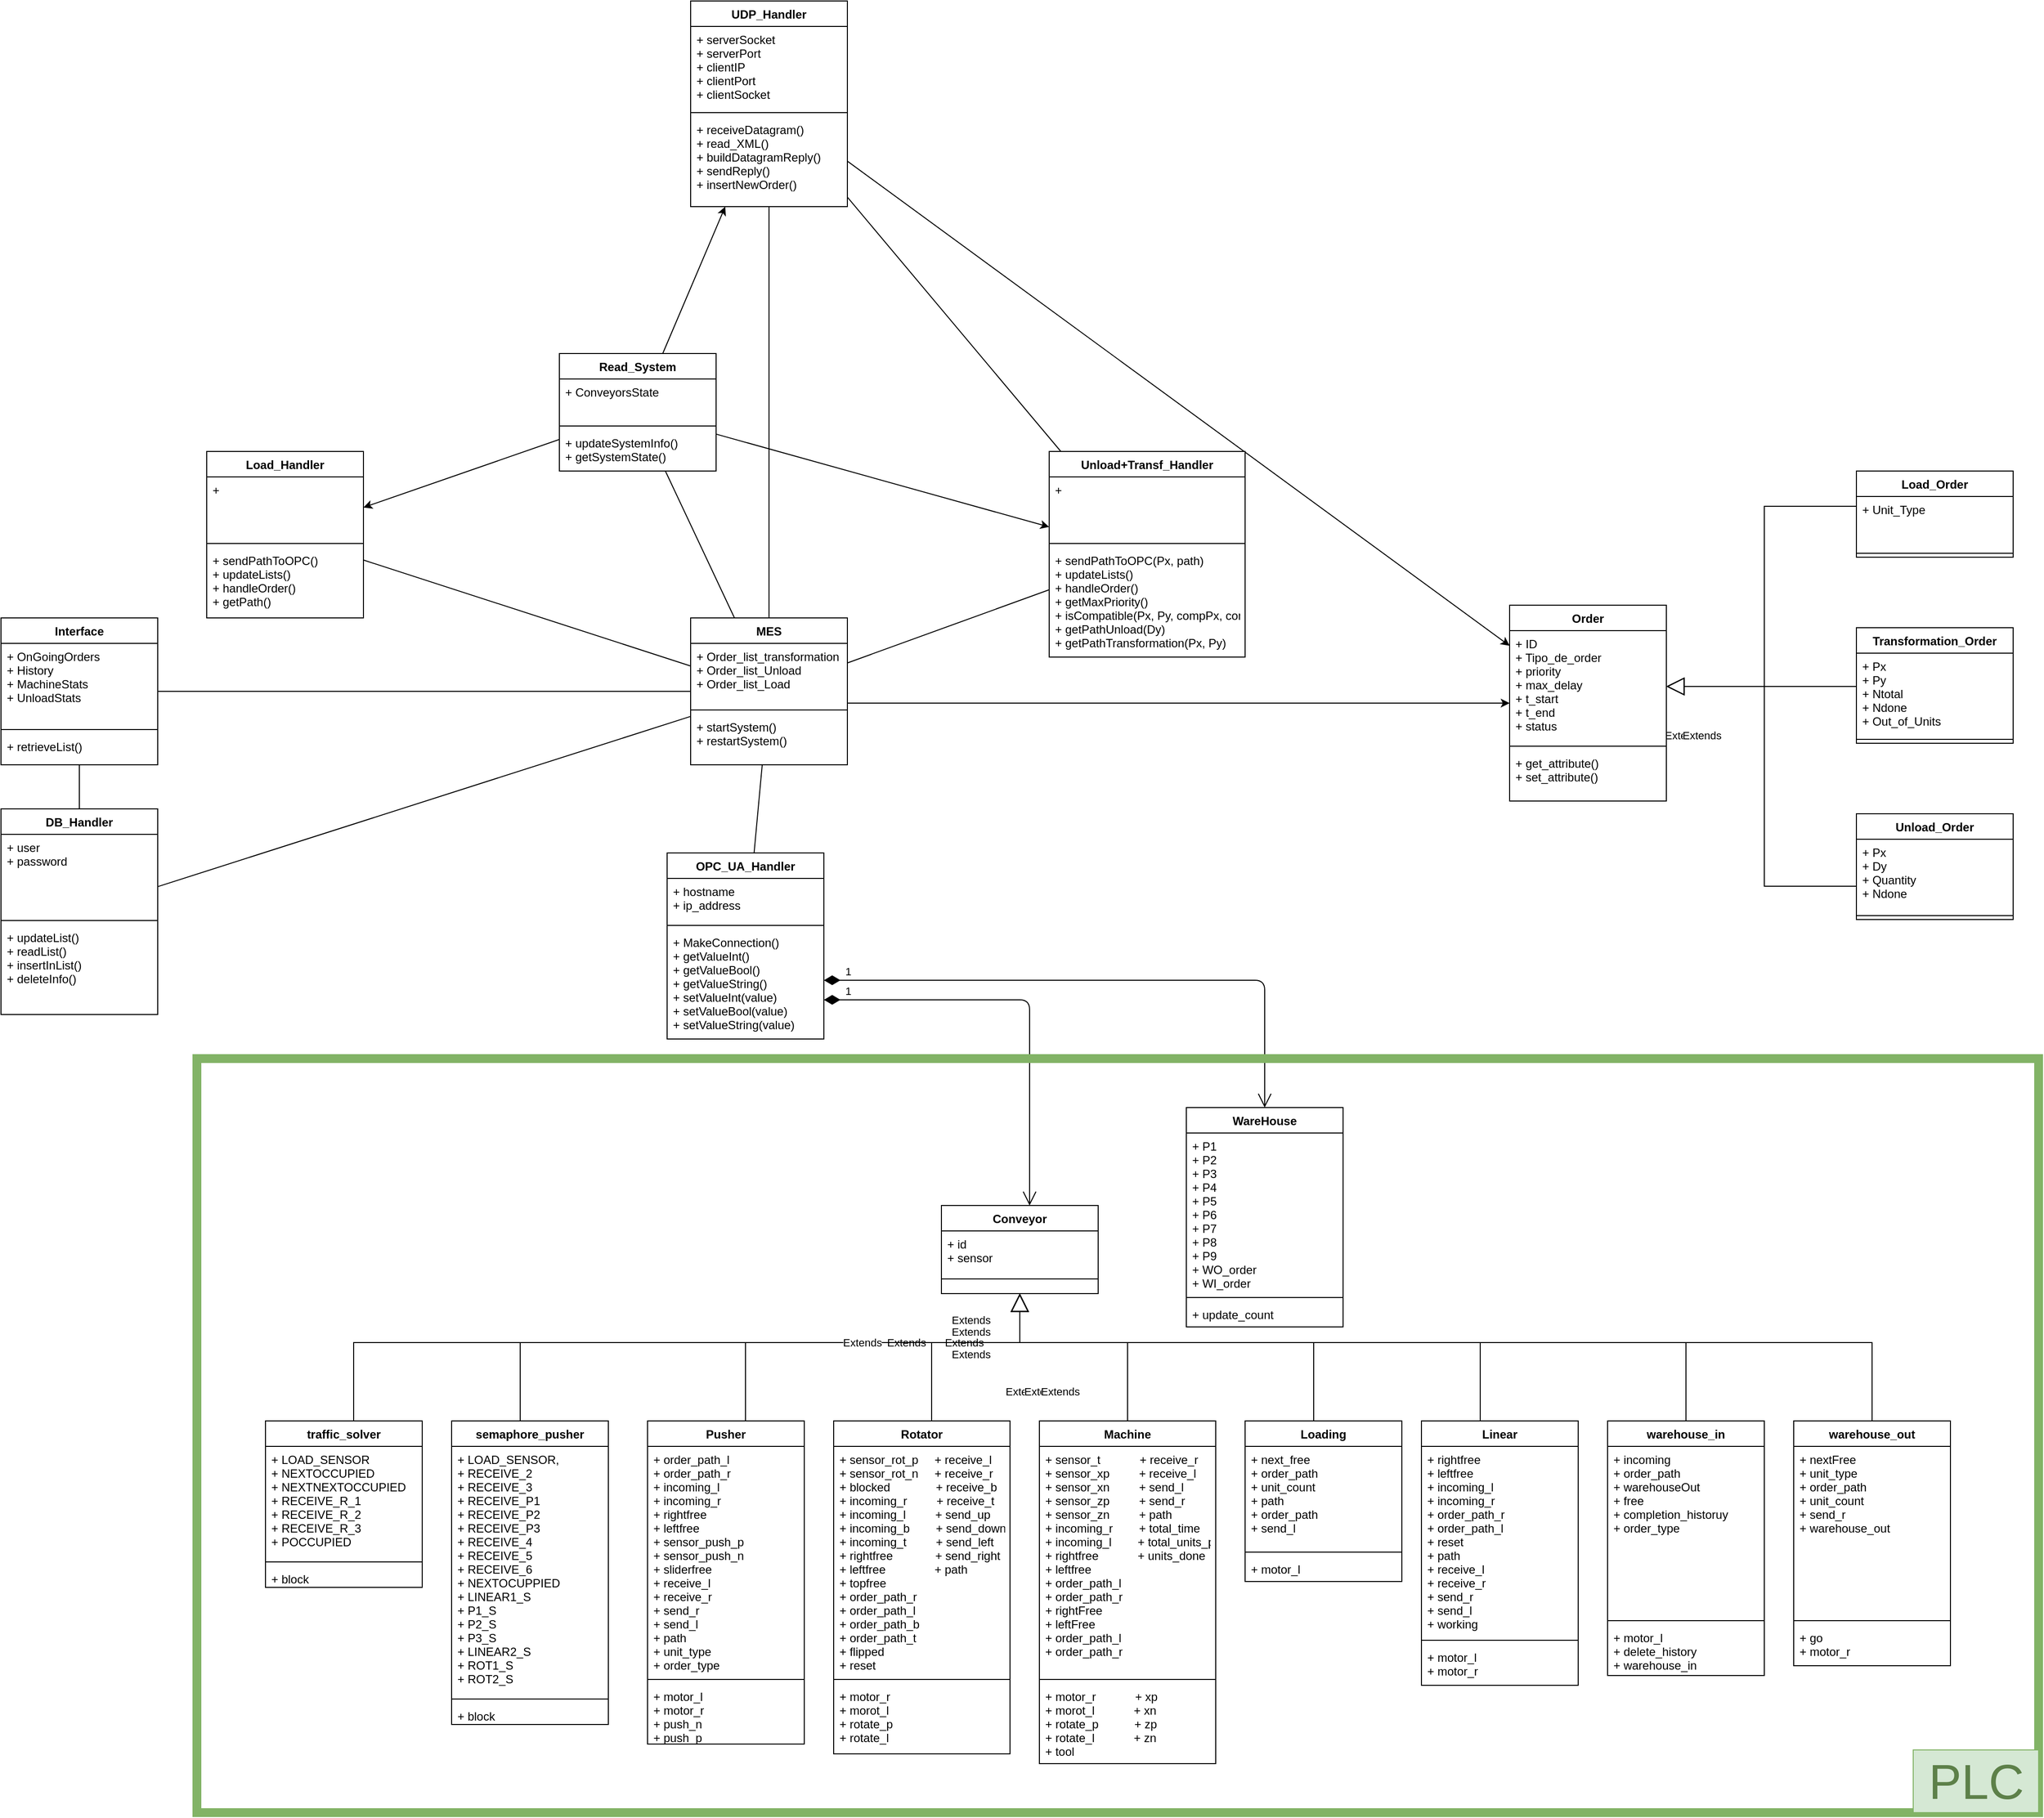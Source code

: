 <mxfile version="13.2.1"><diagram id="Vatfu3-Q0gDTq0sxwSb6" name="Page-1"><mxGraphModel dx="1301" dy="1434" grid="1" gridSize="16" guides="1" tooltips="1" connect="1" arrows="1" fold="1" page="1" pageScale="1" pageWidth="827" pageHeight="1169" math="0" shadow="0"><root><mxCell id="0"/><mxCell id="1" parent="0"/><mxCell id="XrUFILBkoTAjt3_DVRpD-46" value="1" style="endArrow=open;html=1;endSize=12;startArrow=diamondThin;startSize=14;startFill=1;edgeStyle=orthogonalEdgeStyle;align=left;verticalAlign=bottom;" parent="1" source="az3WBFnosv1N2G9gH7Mi-98" target="XrUFILBkoTAjt3_DVRpD-21" edge="1"><mxGeometry x="-0.905" relative="1" as="geometry"><mxPoint x="680" y="370.0" as="sourcePoint"/><mxPoint x="610" y="363" as="targetPoint"/><mxPoint as="offset"/><Array as="points"><mxPoint x="680" y="360"/></Array></mxGeometry></mxCell><mxCell id="XrUFILBkoTAjt3_DVRpD-95" value="Extends" style="endArrow=block;endSize=16;endFill=0;html=1;strokeWidth=1;rounded=0;edgeStyle=orthogonalEdgeStyle;" parent="1" source="XrUFILBkoTAjt3_DVRpD-90" target="XrUFILBkoTAjt3_DVRpD-21" edge="1"><mxGeometry x="0.479" width="160" relative="1" as="geometry"><mxPoint x="850" y="463.0" as="sourcePoint"/><mxPoint x="770" y="463.0" as="targetPoint"/><mxPoint as="offset"/><Array as="points"><mxPoint x="390" y="710"/><mxPoint x="670" y="710"/></Array></mxGeometry></mxCell><mxCell id="XrUFILBkoTAjt3_DVRpD-99" value="Extends" style="endArrow=block;endSize=16;endFill=0;html=1;strokeWidth=1;rounded=0;edgeStyle=orthogonalEdgeStyle;" parent="1" source="XrUFILBkoTAjt3_DVRpD-78" target="XrUFILBkoTAjt3_DVRpD-21" edge="1"><mxGeometry x="0.62" y="54" width="160" relative="1" as="geometry"><mxPoint x="840" y="563.0" as="sourcePoint"/><mxPoint x="760" y="453.0" as="targetPoint"/><Array as="points"><mxPoint x="580" y="710"/><mxPoint x="670" y="710"/></Array><mxPoint x="4" y="20" as="offset"/></mxGeometry></mxCell><mxCell id="XrUFILBkoTAjt3_DVRpD-100" value="Extends" style="endArrow=block;endSize=16;endFill=0;html=1;strokeWidth=1;rounded=0;edgeStyle=orthogonalEdgeStyle;" parent="1" source="XrUFILBkoTAjt3_DVRpD-86" target="XrUFILBkoTAjt3_DVRpD-21" edge="1"><mxGeometry x="0.818" y="50" width="160" relative="1" as="geometry"><mxPoint x="574.059" y="880" as="sourcePoint"/><mxPoint x="680.059" y="666" as="targetPoint"/><mxPoint as="offset"/><Array as="points"><mxPoint x="970" y="710"/><mxPoint x="670" y="710"/></Array></mxGeometry></mxCell><mxCell id="XrUFILBkoTAjt3_DVRpD-101" value="Extends" style="endArrow=block;endSize=16;endFill=0;html=1;strokeWidth=1;rounded=0;edgeStyle=orthogonalEdgeStyle;" parent="1" source="XrUFILBkoTAjt3_DVRpD-82" target="XrUFILBkoTAjt3_DVRpD-21" edge="1"><mxGeometry x="0.78" y="50" width="160" relative="1" as="geometry"><mxPoint x="584.059" y="890" as="sourcePoint"/><mxPoint x="690.059" y="676" as="targetPoint"/><mxPoint as="offset"/><Array as="points"><mxPoint x="780" y="710"/><mxPoint x="670" y="710"/></Array></mxGeometry></mxCell><mxCell id="az3WBFnosv1N2G9gH7Mi-1" value="1" style="endArrow=open;html=1;endSize=12;startArrow=diamondThin;startSize=14;startFill=1;edgeStyle=orthogonalEdgeStyle;align=left;verticalAlign=bottom;" parent="1" source="az3WBFnosv1N2G9gH7Mi-98" target="XrUFILBkoTAjt3_DVRpD-58" edge="1"><mxGeometry x="-0.931" relative="1" as="geometry"><mxPoint x="770" y="340.0" as="sourcePoint"/><mxPoint x="690" y="490" as="targetPoint"/><mxPoint as="offset"/><Array as="points"><mxPoint x="920" y="340"/><mxPoint x="920" y="432"/></Array></mxGeometry></mxCell><mxCell id="az3WBFnosv1N2G9gH7Mi-19" value="Extends" style="endArrow=block;endSize=16;endFill=0;html=1;strokeWidth=1;rounded=0;edgeStyle=orthogonalEdgeStyle;" parent="1" source="az3WBFnosv1N2G9gH7Mi-3" target="XrUFILBkoTAjt3_DVRpD-21" edge="1"><mxGeometry x="0.479" width="160" relative="1" as="geometry"><mxPoint x="24" y="840" as="sourcePoint"/><mxPoint x="304" y="710" as="targetPoint"/><mxPoint as="offset"/><Array as="points"><mxPoint x="160" y="710"/><mxPoint x="670" y="710"/></Array></mxGeometry></mxCell><mxCell id="az3WBFnosv1N2G9gH7Mi-20" value="Extends" style="endArrow=block;endSize=16;endFill=0;html=1;strokeWidth=1;rounded=0;edgeStyle=orthogonalEdgeStyle;" parent="1" source="az3WBFnosv1N2G9gH7Mi-11" target="XrUFILBkoTAjt3_DVRpD-21" edge="1"><mxGeometry x="0.479" width="160" relative="1" as="geometry"><mxPoint x="60" y="953" as="sourcePoint"/><mxPoint x="680" y="670" as="targetPoint"/><mxPoint as="offset"/><Array as="points"><mxPoint x="-10" y="710"/><mxPoint x="670" y="710"/></Array></mxGeometry></mxCell><mxCell id="az3WBFnosv1N2G9gH7Mi-25" value="Extends" style="endArrow=block;endSize=16;endFill=0;html=1;strokeWidth=1;rounded=0;edgeStyle=orthogonalEdgeStyle;" parent="1" source="az3WBFnosv1N2G9gH7Mi-7" edge="1"><mxGeometry x="0.818" y="50" width="160" relative="1" as="geometry"><mxPoint x="1000" y="790" as="sourcePoint"/><mxPoint x="670" y="660" as="targetPoint"/><mxPoint as="offset"/><Array as="points"><mxPoint x="1140" y="710"/><mxPoint x="670" y="710"/></Array></mxGeometry></mxCell><mxCell id="az3WBFnosv1N2G9gH7Mi-26" value="Extends" style="endArrow=block;endSize=16;endFill=0;html=1;strokeWidth=1;rounded=0;edgeStyle=orthogonalEdgeStyle;" parent="1" source="az3WBFnosv1N2G9gH7Mi-15" target="XrUFILBkoTAjt3_DVRpD-21" edge="1"><mxGeometry x="0.818" y="50" width="160" relative="1" as="geometry"><mxPoint x="990" y="810" as="sourcePoint"/><mxPoint x="690" y="680" as="targetPoint"/><mxPoint as="offset"/><Array as="points"><mxPoint x="1350" y="710"/><mxPoint x="670" y="710"/></Array></mxGeometry></mxCell><mxCell id="az3WBFnosv1N2G9gH7Mi-27" value="Extends" style="endArrow=block;endSize=16;endFill=0;html=1;strokeWidth=1;rounded=0;edgeStyle=orthogonalEdgeStyle;" parent="1" source="az3WBFnosv1N2G9gH7Mi-21" target="XrUFILBkoTAjt3_DVRpD-21" edge="1"><mxGeometry x="0.818" y="50" width="160" relative="1" as="geometry"><mxPoint x="1000" y="820" as="sourcePoint"/><mxPoint x="700" y="690" as="targetPoint"/><mxPoint as="offset"/><Array as="points"><mxPoint x="1540" y="710"/><mxPoint x="670" y="710"/></Array></mxGeometry></mxCell><mxCell id="az3WBFnosv1N2G9gH7Mi-74" style="edgeStyle=none;rounded=0;orthogonalLoop=1;jettySize=auto;html=1;endArrow=none;endFill=0;" parent="1" source="XrUFILBkoTAjt3_DVRpD-5" target="aaBOhysOdzc0FSWc3mJ--7" edge="1"><mxGeometry relative="1" as="geometry"><mxPoint x="330" y="142.069" as="targetPoint"/></mxGeometry></mxCell><mxCell id="az3WBFnosv1N2G9gH7Mi-113" style="edgeStyle=none;rounded=0;orthogonalLoop=1;jettySize=auto;html=1;endArrow=none;endFill=0;" parent="1" source="az3WBFnosv1N2G9gH7Mi-28" target="az3WBFnosv1N2G9gH7Mi-36" edge="1"><mxGeometry relative="1" as="geometry"/></mxCell><mxCell id="az3WBFnosv1N2G9gH7Mi-75" style="edgeStyle=none;rounded=0;orthogonalLoop=1;jettySize=auto;html=1;endArrow=none;endFill=0;" parent="1" source="pvWGJI003dF0Q8Mv0IIf-1" target="aaBOhysOdzc0FSWc3mJ--7" edge="1"><mxGeometry relative="1" as="geometry"><mxPoint x="330" y="23.378" as="targetPoint"/></mxGeometry></mxCell><mxCell id="az3WBFnosv1N2G9gH7Mi-76" style="edgeStyle=none;rounded=0;orthogonalLoop=1;jettySize=auto;html=1;endArrow=none;endFill=0;" parent="1" source="az3WBFnosv1N2G9gH7Mi-36" target="aaBOhysOdzc0FSWc3mJ--7" edge="1"><mxGeometry relative="1" as="geometry"><mxPoint x="490" y="27.149" as="targetPoint"/></mxGeometry></mxCell><mxCell id="az3WBFnosv1N2G9gH7Mi-64" style="edgeStyle=none;rounded=0;orthogonalLoop=1;jettySize=auto;html=1;endArrow=none;endFill=0;" parent="1" source="az3WBFnosv1N2G9gH7Mi-60" target="XrUFILBkoTAjt3_DVRpD-5" edge="1"><mxGeometry relative="1" as="geometry"/></mxCell><mxCell id="az3WBFnosv1N2G9gH7Mi-72" style="edgeStyle=none;rounded=0;orthogonalLoop=1;jettySize=auto;html=1;endArrow=none;endFill=0;" parent="1" source="aaBOhysOdzc0FSWc3mJ--7" target="az3WBFnosv1N2G9gH7Mi-40" edge="1"><mxGeometry relative="1" as="geometry"><mxPoint x="490" y="80.32" as="sourcePoint"/></mxGeometry></mxCell><mxCell id="az3WBFnosv1N2G9gH7Mi-77" style="edgeStyle=none;rounded=0;orthogonalLoop=1;jettySize=auto;html=1;endArrow=none;endFill=0;" parent="1" source="aaBOhysOdzc0FSWc3mJ--7" target="az3WBFnosv1N2G9gH7Mi-60" edge="1"><mxGeometry relative="1" as="geometry"><mxPoint x="330" y="111.034" as="sourcePoint"/></mxGeometry></mxCell><mxCell id="az3WBFnosv1N2G9gH7Mi-73" style="edgeStyle=none;rounded=0;orthogonalLoop=1;jettySize=auto;html=1;endArrow=none;endFill=0;" parent="1" source="az3WBFnosv1N2G9gH7Mi-28" target="aaBOhysOdzc0FSWc3mJ--7" edge="1"><mxGeometry relative="1" as="geometry"><mxPoint x="411.201" y="20" as="targetPoint"/></mxGeometry></mxCell><mxCell id="az3WBFnosv1N2G9gH7Mi-102" style="edgeStyle=none;rounded=0;orthogonalLoop=1;jettySize=auto;html=1;endArrow=none;endFill=0;" parent="1" source="az3WBFnosv1N2G9gH7Mi-98" target="aaBOhysOdzc0FSWc3mJ--7" edge="1"><mxGeometry relative="1" as="geometry"><mxPoint x="410" y="196" as="targetPoint"/></mxGeometry></mxCell><mxCell id="az3WBFnosv1N2G9gH7Mi-98" value="OPC_UA_Handler" style="swimlane;fontStyle=1;align=center;verticalAlign=top;childLayout=stackLayout;horizontal=1;startSize=26;horizontalStack=0;resizeParent=1;resizeParentMax=0;resizeLast=0;collapsible=1;marginBottom=0;" parent="1" vertex="1"><mxGeometry x="310" y="210" width="160" height="190" as="geometry"/></mxCell><mxCell id="az3WBFnosv1N2G9gH7Mi-99" value="+ hostname&#10;+ ip_address" style="text;strokeColor=none;fillColor=none;align=left;verticalAlign=top;spacingLeft=4;spacingRight=4;overflow=hidden;rotatable=0;points=[[0,0.5],[1,0.5]];portConstraint=eastwest;" parent="az3WBFnosv1N2G9gH7Mi-98" vertex="1"><mxGeometry y="26" width="160" height="44" as="geometry"/></mxCell><mxCell id="az3WBFnosv1N2G9gH7Mi-100" value="" style="line;strokeWidth=1;fillColor=none;align=left;verticalAlign=middle;spacingTop=-1;spacingLeft=3;spacingRight=3;rotatable=0;labelPosition=right;points=[];portConstraint=eastwest;" parent="az3WBFnosv1N2G9gH7Mi-98" vertex="1"><mxGeometry y="70" width="160" height="8" as="geometry"/></mxCell><mxCell id="az3WBFnosv1N2G9gH7Mi-101" value="+ MakeConnection()&#10;+ getValueInt()&#10;+ getValueBool()&#10;+ getValueString()&#10;+ setValueInt(value)&#10;+ setValueBool(value)&#10;+ setValueString(value)&#10;" style="text;strokeColor=none;fillColor=none;align=left;verticalAlign=top;spacingLeft=4;spacingRight=4;overflow=hidden;rotatable=0;points=[[0,0.5],[1,0.5]];portConstraint=eastwest;" parent="az3WBFnosv1N2G9gH7Mi-98" vertex="1"><mxGeometry y="78" width="160" height="112" as="geometry"/></mxCell><mxCell id="aaBOhysOdzc0FSWc3mJ--7" value="MES" style="swimlane;fontStyle=1;align=center;verticalAlign=top;childLayout=stackLayout;horizontal=1;startSize=26;horizontalStack=0;resizeParent=1;resizeParentMax=0;resizeLast=0;collapsible=1;marginBottom=0;" parent="1" vertex="1"><mxGeometry x="334" y="-30" width="160" height="150" as="geometry"/></mxCell><mxCell id="aaBOhysOdzc0FSWc3mJ--8" value="+ Order_list_transformation&#10;+ Order_list_Unload&#10;+ Order_list_Load" style="text;strokeColor=none;fillColor=none;align=left;verticalAlign=top;spacingLeft=4;spacingRight=4;overflow=hidden;rotatable=0;points=[[0,0.5],[1,0.5]];portConstraint=eastwest;" parent="aaBOhysOdzc0FSWc3mJ--7" vertex="1"><mxGeometry y="26" width="160" height="64" as="geometry"/></mxCell><mxCell id="aaBOhysOdzc0FSWc3mJ--9" value="" style="line;strokeWidth=1;fillColor=none;align=left;verticalAlign=middle;spacingTop=-1;spacingLeft=3;spacingRight=3;rotatable=0;labelPosition=right;points=[];portConstraint=eastwest;" parent="aaBOhysOdzc0FSWc3mJ--7" vertex="1"><mxGeometry y="90" width="160" height="8" as="geometry"/></mxCell><mxCell id="aaBOhysOdzc0FSWc3mJ--10" value="+ startSystem()&#10;+ restartSystem()" style="text;strokeColor=none;fillColor=none;align=left;verticalAlign=top;spacingLeft=4;spacingRight=4;overflow=hidden;rotatable=0;points=[[0,0.5],[1,0.5]];portConstraint=eastwest;" parent="aaBOhysOdzc0FSWc3mJ--7" vertex="1"><mxGeometry y="98" width="160" height="52" as="geometry"/></mxCell><mxCell id="aaBOhysOdzc0FSWc3mJ--38" style="edgeStyle=none;rounded=0;orthogonalLoop=1;jettySize=auto;html=1;" parent="1" source="az3WBFnosv1N2G9gH7Mi-40" target="pvWGJI003dF0Q8Mv0IIf-1" edge="1"><mxGeometry relative="1" as="geometry"/></mxCell><mxCell id="aaBOhysOdzc0FSWc3mJ--11" value="Extends" style="endArrow=block;endSize=16;endFill=0;html=1;strokeWidth=1;rounded=0;edgeStyle=orthogonalEdgeStyle;" parent="1" source="aaBOhysOdzc0FSWc3mJ--18" target="aaBOhysOdzc0FSWc3mJ--14" edge="1"><mxGeometry x="0.818" y="50" width="160" relative="1" as="geometry"><mxPoint x="1670" y="-3" as="sourcePoint"/><mxPoint x="1250" y="-43" as="targetPoint"/><mxPoint as="offset"/><Array as="points"><mxPoint x="1430" y="-144"/><mxPoint x="1430" y="40"/></Array></mxGeometry></mxCell><mxCell id="aaBOhysOdzc0FSWc3mJ--12" value="Extends" style="endArrow=block;endSize=16;endFill=0;html=1;strokeWidth=1;rounded=0;edgeStyle=orthogonalEdgeStyle;" parent="1" source="aaBOhysOdzc0FSWc3mJ--21" target="aaBOhysOdzc0FSWc3mJ--14" edge="1"><mxGeometry x="0.818" y="50" width="160" relative="1" as="geometry"><mxPoint x="1120" y="-102" as="sourcePoint"/><mxPoint x="1260" y="-33" as="targetPoint"/><mxPoint as="offset"/><Array as="points"><mxPoint x="1470" y="40"/><mxPoint x="1470" y="40"/></Array></mxGeometry></mxCell><mxCell id="aaBOhysOdzc0FSWc3mJ--13" value="Extends" style="endArrow=block;endSize=16;endFill=0;html=1;strokeWidth=1;rounded=0;edgeStyle=orthogonalEdgeStyle;" parent="1" source="aaBOhysOdzc0FSWc3mJ--24" target="aaBOhysOdzc0FSWc3mJ--14" edge="1"><mxGeometry x="0.818" y="50" width="160" relative="1" as="geometry"><mxPoint x="1130" y="-92" as="sourcePoint"/><mxPoint x="1270" y="-23" as="targetPoint"/><mxPoint as="offset"/><Array as="points"><mxPoint x="1430" y="244"/><mxPoint x="1430" y="40"/></Array></mxGeometry></mxCell><mxCell id="aaBOhysOdzc0FSWc3mJ--14" value="Order" style="swimlane;fontStyle=1;align=center;verticalAlign=top;childLayout=stackLayout;horizontal=1;startSize=26;horizontalStack=0;resizeParent=1;resizeParentMax=0;resizeLast=0;collapsible=1;marginBottom=0;" parent="1" vertex="1"><mxGeometry x="1170" y="-43" width="160" height="200" as="geometry"/></mxCell><mxCell id="aaBOhysOdzc0FSWc3mJ--15" value="+ ID&#10;+ Tipo_de_order&#10;+ priority&#10;+ max_delay&#10;+ t_start&#10;+ t_end&#10;+ status" style="text;strokeColor=none;fillColor=none;align=left;verticalAlign=top;spacingLeft=4;spacingRight=4;overflow=hidden;rotatable=0;points=[[0,0.5],[1,0.5]];portConstraint=eastwest;" parent="aaBOhysOdzc0FSWc3mJ--14" vertex="1"><mxGeometry y="26" width="160" height="114" as="geometry"/></mxCell><mxCell id="aaBOhysOdzc0FSWc3mJ--16" value="" style="line;strokeWidth=1;fillColor=none;align=left;verticalAlign=middle;spacingTop=-1;spacingLeft=3;spacingRight=3;rotatable=0;labelPosition=right;points=[];portConstraint=eastwest;" parent="aaBOhysOdzc0FSWc3mJ--14" vertex="1"><mxGeometry y="140" width="160" height="8" as="geometry"/></mxCell><mxCell id="aaBOhysOdzc0FSWc3mJ--17" value="+ get_attribute()&#10;+ set_attribute()" style="text;strokeColor=none;fillColor=none;align=left;verticalAlign=top;spacingLeft=4;spacingRight=4;overflow=hidden;rotatable=0;points=[[0,0.5],[1,0.5]];portConstraint=eastwest;" parent="aaBOhysOdzc0FSWc3mJ--14" vertex="1"><mxGeometry y="148" width="160" height="52" as="geometry"/></mxCell><mxCell id="aaBOhysOdzc0FSWc3mJ--27" style="edgeStyle=orthogonalEdgeStyle;rounded=0;orthogonalLoop=1;jettySize=auto;html=1;" parent="1" source="aaBOhysOdzc0FSWc3mJ--8" target="aaBOhysOdzc0FSWc3mJ--14" edge="1"><mxGeometry relative="1" as="geometry"><Array as="points"><mxPoint x="680" y="57"/><mxPoint x="680" y="57"/></Array></mxGeometry></mxCell><mxCell id="aaBOhysOdzc0FSWc3mJ--21" value="Transformation_Order" style="swimlane;fontStyle=1;align=center;verticalAlign=top;childLayout=stackLayout;horizontal=1;startSize=26;horizontalStack=0;resizeParent=1;resizeParentMax=0;resizeLast=0;collapsible=1;marginBottom=0;" parent="1" vertex="1"><mxGeometry x="1524" y="-20" width="160" height="118" as="geometry"/></mxCell><mxCell id="aaBOhysOdzc0FSWc3mJ--22" value="+ Px&#10;+ Py&#10;+ Ntotal&#10;+ Ndone&#10;+ Out_of_Units" style="text;strokeColor=none;fillColor=none;align=left;verticalAlign=top;spacingLeft=4;spacingRight=4;overflow=hidden;rotatable=0;points=[[0,0.5],[1,0.5]];portConstraint=eastwest;" parent="aaBOhysOdzc0FSWc3mJ--21" vertex="1"><mxGeometry y="26" width="160" height="84" as="geometry"/></mxCell><mxCell id="aaBOhysOdzc0FSWc3mJ--23" value="" style="line;strokeWidth=1;fillColor=none;align=left;verticalAlign=middle;spacingTop=-1;spacingLeft=3;spacingRight=3;rotatable=0;labelPosition=right;points=[];portConstraint=eastwest;" parent="aaBOhysOdzc0FSWc3mJ--21" vertex="1"><mxGeometry y="110" width="160" height="8" as="geometry"/></mxCell><mxCell id="aaBOhysOdzc0FSWc3mJ--24" value="Unload_Order" style="swimlane;fontStyle=1;align=center;verticalAlign=top;childLayout=stackLayout;horizontal=1;startSize=26;horizontalStack=0;resizeParent=1;resizeParentMax=0;resizeLast=0;collapsible=1;marginBottom=0;" parent="1" vertex="1"><mxGeometry x="1524" y="170" width="160" height="108" as="geometry"/></mxCell><mxCell id="aaBOhysOdzc0FSWc3mJ--25" value="+ Px&#10;+ Dy&#10;+ Quantity&#10;+ Ndone&#10;" style="text;strokeColor=none;fillColor=none;align=left;verticalAlign=top;spacingLeft=4;spacingRight=4;overflow=hidden;rotatable=0;points=[[0,0.5],[1,0.5]];portConstraint=eastwest;" parent="aaBOhysOdzc0FSWc3mJ--24" vertex="1"><mxGeometry y="26" width="160" height="74" as="geometry"/></mxCell><mxCell id="aaBOhysOdzc0FSWc3mJ--26" value="" style="line;strokeWidth=1;fillColor=none;align=left;verticalAlign=middle;spacingTop=-1;spacingLeft=3;spacingRight=3;rotatable=0;labelPosition=right;points=[];portConstraint=eastwest;" parent="aaBOhysOdzc0FSWc3mJ--24" vertex="1"><mxGeometry y="100" width="160" height="8" as="geometry"/></mxCell><mxCell id="aaBOhysOdzc0FSWc3mJ--18" value="Load_Order" style="swimlane;fontStyle=1;align=center;verticalAlign=top;childLayout=stackLayout;horizontal=1;startSize=26;horizontalStack=0;resizeParent=1;resizeParentMax=0;resizeLast=0;collapsible=1;marginBottom=0;" parent="1" vertex="1"><mxGeometry x="1524" y="-180" width="160" height="88" as="geometry"/></mxCell><mxCell id="aaBOhysOdzc0FSWc3mJ--19" value="+ Unit_Type" style="text;strokeColor=none;fillColor=none;align=left;verticalAlign=top;spacingLeft=4;spacingRight=4;overflow=hidden;rotatable=0;points=[[0,0.5],[1,0.5]];portConstraint=eastwest;" parent="aaBOhysOdzc0FSWc3mJ--18" vertex="1"><mxGeometry y="26" width="160" height="54" as="geometry"/></mxCell><mxCell id="aaBOhysOdzc0FSWc3mJ--20" value="" style="line;strokeWidth=1;fillColor=none;align=left;verticalAlign=middle;spacingTop=-1;spacingLeft=3;spacingRight=3;rotatable=0;labelPosition=right;points=[];portConstraint=eastwest;" parent="aaBOhysOdzc0FSWc3mJ--18" vertex="1"><mxGeometry y="80" width="160" height="8" as="geometry"/></mxCell><mxCell id="XrUFILBkoTAjt3_DVRpD-21" value="Conveyor" style="swimlane;fontStyle=1;align=center;verticalAlign=top;childLayout=stackLayout;horizontal=1;startSize=26;horizontalStack=0;resizeParent=1;resizeParentMax=0;resizeLast=0;collapsible=1;marginBottom=0;" parent="1" vertex="1"><mxGeometry x="590" y="570" width="160" height="90" as="geometry"/></mxCell><mxCell id="XrUFILBkoTAjt3_DVRpD-22" value="+ id&#10;+ sensor" style="text;strokeColor=none;fillColor=none;align=left;verticalAlign=top;spacingLeft=4;spacingRight=4;overflow=hidden;rotatable=0;points=[[0,0.5],[1,0.5]];portConstraint=eastwest;" parent="XrUFILBkoTAjt3_DVRpD-21" vertex="1"><mxGeometry y="26" width="160" height="34" as="geometry"/></mxCell><mxCell id="XrUFILBkoTAjt3_DVRpD-23" value="" style="line;strokeWidth=1;fillColor=none;align=left;verticalAlign=middle;spacingTop=-1;spacingLeft=3;spacingRight=3;rotatable=0;labelPosition=right;points=[];portConstraint=eastwest;" parent="XrUFILBkoTAjt3_DVRpD-21" vertex="1"><mxGeometry y="60" width="160" height="30" as="geometry"/></mxCell><mxCell id="XrUFILBkoTAjt3_DVRpD-78" value="Rotator" style="swimlane;fontStyle=1;align=center;verticalAlign=top;childLayout=stackLayout;horizontal=1;startSize=26;horizontalStack=0;resizeParent=1;resizeParentMax=0;resizeLast=0;collapsible=1;marginBottom=0;" parent="1" vertex="1"><mxGeometry x="480" y="790" width="180" height="340" as="geometry"/></mxCell><mxCell id="XrUFILBkoTAjt3_DVRpD-79" value="+ sensor_rot_p     + receive_l&#10;+ sensor_rot_n     + receive_r&#10;+ blocked              + receive_b&#10;+ incoming_r         + receive_t&#10;+ incoming_l         + send_up&#10;+ incoming_b        + send_down&#10;+ incoming_t         + send_left&#10;+ rightfree             + send_right&#10;+ leftfree               + path&#10;+ topfree              &#10;+ order_path_r&#10;+ order_path_l&#10;+ order_path_b&#10;+ order_path_t&#10;+ flipped&#10;+ reset" style="text;strokeColor=none;fillColor=none;align=left;verticalAlign=top;spacingLeft=4;spacingRight=4;overflow=hidden;rotatable=0;points=[[0,0.5],[1,0.5]];portConstraint=eastwest;" parent="XrUFILBkoTAjt3_DVRpD-78" vertex="1"><mxGeometry y="26" width="180" height="234" as="geometry"/></mxCell><mxCell id="XrUFILBkoTAjt3_DVRpD-80" value="" style="line;strokeWidth=1;fillColor=none;align=left;verticalAlign=middle;spacingTop=-1;spacingLeft=3;spacingRight=3;rotatable=0;labelPosition=right;points=[];portConstraint=eastwest;" parent="XrUFILBkoTAjt3_DVRpD-78" vertex="1"><mxGeometry y="260" width="180" height="8" as="geometry"/></mxCell><mxCell id="XrUFILBkoTAjt3_DVRpD-81" value="+ motor_r            &#10;+ morot_l            &#10;+ rotate_p           &#10;+ rotate_l " style="text;strokeColor=none;fillColor=none;align=left;verticalAlign=top;spacingLeft=4;spacingRight=4;overflow=hidden;rotatable=0;points=[[0,0.5],[1,0.5]];portConstraint=eastwest;" parent="XrUFILBkoTAjt3_DVRpD-78" vertex="1"><mxGeometry y="268" width="180" height="72" as="geometry"/></mxCell><mxCell id="az3WBFnosv1N2G9gH7Mi-7" value="Linear" style="swimlane;fontStyle=1;align=center;verticalAlign=top;childLayout=stackLayout;horizontal=1;startSize=26;horizontalStack=0;resizeParent=1;resizeParentMax=0;resizeLast=0;collapsible=1;marginBottom=0;" parent="1" vertex="1"><mxGeometry x="1080" y="790" width="160" height="270" as="geometry"/></mxCell><mxCell id="az3WBFnosv1N2G9gH7Mi-8" value="+ rightfree&#10;+ leftfree&#10;+ incoming_l&#10;+ incoming_r&#10;+ order_path_r&#10;+ order_path_l&#10;+ reset&#10;+ path&#10;+ receive_l&#10;+ receive_r&#10;+ send_r&#10;+ send_l&#10;+ working" style="text;strokeColor=none;fillColor=none;align=left;verticalAlign=top;spacingLeft=4;spacingRight=4;overflow=hidden;rotatable=0;points=[[0,0.5],[1,0.5]];portConstraint=eastwest;" parent="az3WBFnosv1N2G9gH7Mi-7" vertex="1"><mxGeometry y="26" width="160" height="194" as="geometry"/></mxCell><mxCell id="az3WBFnosv1N2G9gH7Mi-9" value="" style="line;strokeWidth=1;fillColor=none;align=left;verticalAlign=middle;spacingTop=-1;spacingLeft=3;spacingRight=3;rotatable=0;labelPosition=right;points=[];portConstraint=eastwest;" parent="az3WBFnosv1N2G9gH7Mi-7" vertex="1"><mxGeometry y="220" width="160" height="8" as="geometry"/></mxCell><mxCell id="az3WBFnosv1N2G9gH7Mi-10" value="+ motor_l&#10;+ motor_r" style="text;strokeColor=none;fillColor=none;align=left;verticalAlign=top;spacingLeft=4;spacingRight=4;overflow=hidden;rotatable=0;points=[[0,0.5],[1,0.5]];portConstraint=eastwest;" parent="az3WBFnosv1N2G9gH7Mi-7" vertex="1"><mxGeometry y="228" width="160" height="42" as="geometry"/></mxCell><mxCell id="az3WBFnosv1N2G9gH7Mi-15" value="warehouse_in" style="swimlane;fontStyle=1;align=center;verticalAlign=top;childLayout=stackLayout;horizontal=1;startSize=26;horizontalStack=0;resizeParent=1;resizeParentMax=0;resizeLast=0;collapsible=1;marginBottom=0;" parent="1" vertex="1"><mxGeometry x="1270" y="790" width="160" height="260" as="geometry"/></mxCell><mxCell id="az3WBFnosv1N2G9gH7Mi-16" value="+ incoming&#10;+ order_path&#10;+ warehouseOut&#10;+ free&#10;+ completion_historuy&#10;+ order_type" style="text;strokeColor=none;fillColor=none;align=left;verticalAlign=top;spacingLeft=4;spacingRight=4;overflow=hidden;rotatable=0;points=[[0,0.5],[1,0.5]];portConstraint=eastwest;" parent="az3WBFnosv1N2G9gH7Mi-15" vertex="1"><mxGeometry y="26" width="160" height="174" as="geometry"/></mxCell><mxCell id="az3WBFnosv1N2G9gH7Mi-17" value="" style="line;strokeWidth=1;fillColor=none;align=left;verticalAlign=middle;spacingTop=-1;spacingLeft=3;spacingRight=3;rotatable=0;labelPosition=right;points=[];portConstraint=eastwest;" parent="az3WBFnosv1N2G9gH7Mi-15" vertex="1"><mxGeometry y="200" width="160" height="8" as="geometry"/></mxCell><mxCell id="az3WBFnosv1N2G9gH7Mi-18" value="+ motor_l&#10;+ delete_history&#10;+ warehouse_in" style="text;strokeColor=none;fillColor=none;align=left;verticalAlign=top;spacingLeft=4;spacingRight=4;overflow=hidden;rotatable=0;points=[[0,0.5],[1,0.5]];portConstraint=eastwest;" parent="az3WBFnosv1N2G9gH7Mi-15" vertex="1"><mxGeometry y="208" width="160" height="52" as="geometry"/></mxCell><mxCell id="XrUFILBkoTAjt3_DVRpD-90" value="Pusher" style="swimlane;fontStyle=1;align=center;verticalAlign=top;childLayout=stackLayout;horizontal=1;startSize=26;horizontalStack=0;resizeParent=1;resizeParentMax=0;resizeLast=0;collapsible=1;marginBottom=0;" parent="1" vertex="1"><mxGeometry x="290" y="790" width="160" height="330" as="geometry"/></mxCell><mxCell id="XrUFILBkoTAjt3_DVRpD-91" value="+ order_path_l&#10;+ order_path_r&#10;+ incoming_l&#10;+ incoming_r&#10;+ rightfree&#10;+ leftfree&#10;+ sensor_push_p&#10;+ sensor_push_n&#10;+ sliderfree&#10;+ receive_l&#10;+ receive_r&#10;+ send_r&#10;+ send_l&#10;+ path&#10;+ unit_type&#10;+ order_type" style="text;strokeColor=none;fillColor=none;align=left;verticalAlign=top;spacingLeft=4;spacingRight=4;overflow=hidden;rotatable=0;points=[[0,0.5],[1,0.5]];portConstraint=eastwest;" parent="XrUFILBkoTAjt3_DVRpD-90" vertex="1"><mxGeometry y="26" width="160" height="234" as="geometry"/></mxCell><mxCell id="XrUFILBkoTAjt3_DVRpD-92" value="" style="line;strokeWidth=1;fillColor=none;align=left;verticalAlign=middle;spacingTop=-1;spacingLeft=3;spacingRight=3;rotatable=0;labelPosition=right;points=[];portConstraint=eastwest;" parent="XrUFILBkoTAjt3_DVRpD-90" vertex="1"><mxGeometry y="260" width="160" height="8" as="geometry"/></mxCell><mxCell id="XrUFILBkoTAjt3_DVRpD-93" value="+ motor_l&#10;+ motor_r&#10;+ push_n&#10;+ push_p" style="text;strokeColor=none;fillColor=none;align=left;verticalAlign=top;spacingLeft=4;spacingRight=4;overflow=hidden;rotatable=0;points=[[0,0.5],[1,0.5]];portConstraint=eastwest;" parent="XrUFILBkoTAjt3_DVRpD-90" vertex="1"><mxGeometry y="268" width="160" height="62" as="geometry"/></mxCell><mxCell id="XrUFILBkoTAjt3_DVRpD-82" value="Machine" style="swimlane;fontStyle=1;align=center;verticalAlign=top;childLayout=stackLayout;horizontal=1;startSize=26;horizontalStack=0;resizeParent=1;resizeParentMax=0;resizeLast=0;collapsible=1;marginBottom=0;" parent="1" vertex="1"><mxGeometry x="690" y="790" width="180" height="350" as="geometry"/></mxCell><mxCell id="XrUFILBkoTAjt3_DVRpD-83" value="+ sensor_t            + receive_r&#10;+ sensor_xp         + receive_l&#10;+ sensor_xn         + send_l&#10;+ sensor_zp         + send_r&#10;+ sensor_zn         + path&#10;+ incoming_r        + total_time&#10;+ incoming_l        + total_units_p&#10;+ rightfree            + units_done&#10;+ leftfree              &#10;+ order_path_l&#10;+ order_path_r&#10;+ rightFree&#10;+ leftFree&#10;+ order_path_l&#10;+ order_path_r" style="text;strokeColor=none;fillColor=none;align=left;verticalAlign=top;spacingLeft=4;spacingRight=4;overflow=hidden;rotatable=0;points=[[0,0.5],[1,0.5]];portConstraint=eastwest;" parent="XrUFILBkoTAjt3_DVRpD-82" vertex="1"><mxGeometry y="26" width="180" height="234" as="geometry"/></mxCell><mxCell id="XrUFILBkoTAjt3_DVRpD-84" value="" style="line;strokeWidth=1;fillColor=none;align=left;verticalAlign=middle;spacingTop=-1;spacingLeft=3;spacingRight=3;rotatable=0;labelPosition=right;points=[];portConstraint=eastwest;" parent="XrUFILBkoTAjt3_DVRpD-82" vertex="1"><mxGeometry y="260" width="180" height="8" as="geometry"/></mxCell><mxCell id="XrUFILBkoTAjt3_DVRpD-85" value="+ motor_r            + xp&#10;+ morot_l            + xn&#10;+ rotate_p           + zp&#10;+ rotate_l            + zn&#10;+ tool" style="text;strokeColor=none;fillColor=none;align=left;verticalAlign=top;spacingLeft=4;spacingRight=4;overflow=hidden;rotatable=0;points=[[0,0.5],[1,0.5]];portConstraint=eastwest;" parent="XrUFILBkoTAjt3_DVRpD-82" vertex="1"><mxGeometry y="268" width="180" height="82" as="geometry"/></mxCell><mxCell id="XrUFILBkoTAjt3_DVRpD-86" value="Loading" style="swimlane;fontStyle=1;align=center;verticalAlign=top;childLayout=stackLayout;horizontal=1;startSize=26;horizontalStack=0;resizeParent=1;resizeParentMax=0;resizeLast=0;collapsible=1;marginBottom=0;" parent="1" vertex="1"><mxGeometry x="900" y="790" width="160" height="164" as="geometry"/></mxCell><mxCell id="XrUFILBkoTAjt3_DVRpD-87" value="+ next_free&#10;+ order_path&#10;+ unit_count&#10;+ path&#10;+ order_path&#10;+ send_l" style="text;strokeColor=none;fillColor=none;align=left;verticalAlign=top;spacingLeft=4;spacingRight=4;overflow=hidden;rotatable=0;points=[[0,0.5],[1,0.5]];portConstraint=eastwest;" parent="XrUFILBkoTAjt3_DVRpD-86" vertex="1"><mxGeometry y="26" width="160" height="104" as="geometry"/></mxCell><mxCell id="XrUFILBkoTAjt3_DVRpD-88" value="" style="line;strokeWidth=1;fillColor=none;align=left;verticalAlign=middle;spacingTop=-1;spacingLeft=3;spacingRight=3;rotatable=0;labelPosition=right;points=[];portConstraint=eastwest;" parent="XrUFILBkoTAjt3_DVRpD-86" vertex="1"><mxGeometry y="130" width="160" height="8" as="geometry"/></mxCell><mxCell id="XrUFILBkoTAjt3_DVRpD-89" value="+ motor_l" style="text;strokeColor=none;fillColor=none;align=left;verticalAlign=top;spacingLeft=4;spacingRight=4;overflow=hidden;rotatable=0;points=[[0,0.5],[1,0.5]];portConstraint=eastwest;" parent="XrUFILBkoTAjt3_DVRpD-86" vertex="1"><mxGeometry y="138" width="160" height="26" as="geometry"/></mxCell><mxCell id="az3WBFnosv1N2G9gH7Mi-21" value="warehouse_out" style="swimlane;fontStyle=1;align=center;verticalAlign=top;childLayout=stackLayout;horizontal=1;startSize=26;horizontalStack=0;resizeParent=1;resizeParentMax=0;resizeLast=0;collapsible=1;marginBottom=0;" parent="1" vertex="1"><mxGeometry x="1460" y="790" width="160" height="250" as="geometry"/></mxCell><mxCell id="az3WBFnosv1N2G9gH7Mi-22" value="+ nextFree&#10;+ unit_type&#10;+ order_path&#10;+ unit_count&#10;+ send_r&#10;+ warehouse_out" style="text;strokeColor=none;fillColor=none;align=left;verticalAlign=top;spacingLeft=4;spacingRight=4;overflow=hidden;rotatable=0;points=[[0,0.5],[1,0.5]];portConstraint=eastwest;" parent="az3WBFnosv1N2G9gH7Mi-21" vertex="1"><mxGeometry y="26" width="160" height="174" as="geometry"/></mxCell><mxCell id="az3WBFnosv1N2G9gH7Mi-23" value="" style="line;strokeWidth=1;fillColor=none;align=left;verticalAlign=middle;spacingTop=-1;spacingLeft=3;spacingRight=3;rotatable=0;labelPosition=right;points=[];portConstraint=eastwest;" parent="az3WBFnosv1N2G9gH7Mi-21" vertex="1"><mxGeometry y="200" width="160" height="8" as="geometry"/></mxCell><mxCell id="az3WBFnosv1N2G9gH7Mi-24" value="+ go&#10;+ motor_r" style="text;strokeColor=none;fillColor=none;align=left;verticalAlign=top;spacingLeft=4;spacingRight=4;overflow=hidden;rotatable=0;points=[[0,0.5],[1,0.5]];portConstraint=eastwest;" parent="az3WBFnosv1N2G9gH7Mi-21" vertex="1"><mxGeometry y="208" width="160" height="42" as="geometry"/></mxCell><mxCell id="az3WBFnosv1N2G9gH7Mi-11" value="traffic_solver" style="swimlane;fontStyle=1;align=center;verticalAlign=top;childLayout=stackLayout;horizontal=1;startSize=26;horizontalStack=0;resizeParent=1;resizeParentMax=0;resizeLast=0;collapsible=1;marginBottom=0;" parent="1" vertex="1"><mxGeometry x="-100" y="790" width="160" height="170" as="geometry"/></mxCell><mxCell id="az3WBFnosv1N2G9gH7Mi-12" value="+ LOAD_SENSOR&#10;+ NEXTOCCUPIED&#10;+ NEXTNEXTOCCUPIED&#10;+ RECEIVE_R_1&#10;+ RECEIVE_R_2&#10;+ RECEIVE_R_3&#10;+ POCCUPIED" style="text;strokeColor=none;fillColor=none;align=left;verticalAlign=top;spacingLeft=4;spacingRight=4;overflow=hidden;rotatable=0;points=[[0,0.5],[1,0.5]];portConstraint=eastwest;" parent="az3WBFnosv1N2G9gH7Mi-11" vertex="1"><mxGeometry y="26" width="160" height="114" as="geometry"/></mxCell><mxCell id="az3WBFnosv1N2G9gH7Mi-13" value="" style="line;strokeWidth=1;fillColor=none;align=left;verticalAlign=middle;spacingTop=-1;spacingLeft=3;spacingRight=3;rotatable=0;labelPosition=right;points=[];portConstraint=eastwest;" parent="az3WBFnosv1N2G9gH7Mi-11" vertex="1"><mxGeometry y="140" width="160" height="8" as="geometry"/></mxCell><mxCell id="az3WBFnosv1N2G9gH7Mi-14" value="+ block" style="text;strokeColor=none;fillColor=none;align=left;verticalAlign=top;spacingLeft=4;spacingRight=4;overflow=hidden;rotatable=0;points=[[0,0.5],[1,0.5]];portConstraint=eastwest;" parent="az3WBFnosv1N2G9gH7Mi-11" vertex="1"><mxGeometry y="148" width="160" height="22" as="geometry"/></mxCell><mxCell id="az3WBFnosv1N2G9gH7Mi-3" value="semaphore_pusher" style="swimlane;fontStyle=1;align=center;verticalAlign=top;childLayout=stackLayout;horizontal=1;startSize=26;horizontalStack=0;resizeParent=1;resizeParentMax=0;resizeLast=0;collapsible=1;marginBottom=0;" parent="1" vertex="1"><mxGeometry x="90" y="790" width="160" height="310" as="geometry"/></mxCell><mxCell id="az3WBFnosv1N2G9gH7Mi-4" value="+ LOAD_SENSOR,&#10;+ RECEIVE_2&#10;+ RECEIVE_3&#10;+ RECEIVE_P1&#10;+ RECEIVE_P2&#10;+ RECEIVE_P3&#10;+ RECEIVE_4&#10;+ RECEIVE_5&#10;+ RECEIVE_6&#10;+ NEXTOCUPPIED&#10;+ LINEAR1_S&#10;+ P1_S&#10;+ P2_S&#10;+ P3_S&#10;+ LINEAR2_S&#10;+ ROT1_S&#10;+ ROT2_S" style="text;strokeColor=none;fillColor=none;align=left;verticalAlign=top;spacingLeft=4;spacingRight=4;overflow=hidden;rotatable=0;points=[[0,0.5],[1,0.5]];portConstraint=eastwest;" parent="az3WBFnosv1N2G9gH7Mi-3" vertex="1"><mxGeometry y="26" width="160" height="254" as="geometry"/></mxCell><mxCell id="az3WBFnosv1N2G9gH7Mi-5" value="" style="line;strokeWidth=1;fillColor=none;align=left;verticalAlign=middle;spacingTop=-1;spacingLeft=3;spacingRight=3;rotatable=0;labelPosition=right;points=[];portConstraint=eastwest;" parent="az3WBFnosv1N2G9gH7Mi-3" vertex="1"><mxGeometry y="280" width="160" height="8" as="geometry"/></mxCell><mxCell id="az3WBFnosv1N2G9gH7Mi-6" value="+ block" style="text;strokeColor=none;fillColor=none;align=left;verticalAlign=top;spacingLeft=4;spacingRight=4;overflow=hidden;rotatable=0;points=[[0,0.5],[1,0.5]];portConstraint=eastwest;" parent="az3WBFnosv1N2G9gH7Mi-3" vertex="1"><mxGeometry y="288" width="160" height="22" as="geometry"/></mxCell><mxCell id="XrUFILBkoTAjt3_DVRpD-58" value="WareHouse" style="swimlane;fontStyle=1;align=center;verticalAlign=top;childLayout=stackLayout;horizontal=1;startSize=26;horizontalStack=0;resizeParent=1;resizeParentMax=0;resizeLast=0;collapsible=1;marginBottom=0;" parent="1" vertex="1"><mxGeometry x="840" y="470" width="160" height="224" as="geometry"/></mxCell><mxCell id="XrUFILBkoTAjt3_DVRpD-59" value="+ P1&#10;+ P2&#10;+ P3&#10;+ P4&#10;+ P5&#10;+ P6&#10;+ P7&#10;+ P8&#10;+ P9&#10;+ WO_order&#10;+ WI_order" style="text;strokeColor=none;fillColor=none;align=left;verticalAlign=top;spacingLeft=4;spacingRight=4;overflow=hidden;rotatable=0;points=[[0,0.5],[1,0.5]];portConstraint=eastwest;" parent="XrUFILBkoTAjt3_DVRpD-58" vertex="1"><mxGeometry y="26" width="160" height="164" as="geometry"/></mxCell><mxCell id="XrUFILBkoTAjt3_DVRpD-60" value="" style="line;strokeWidth=1;fillColor=none;align=left;verticalAlign=middle;spacingTop=-1;spacingLeft=3;spacingRight=3;rotatable=0;labelPosition=right;points=[];portConstraint=eastwest;" parent="XrUFILBkoTAjt3_DVRpD-58" vertex="1"><mxGeometry y="190" width="160" height="8" as="geometry"/></mxCell><mxCell id="XrUFILBkoTAjt3_DVRpD-61" value="+ update_count" style="text;strokeColor=none;fillColor=none;align=left;verticalAlign=top;spacingLeft=4;spacingRight=4;overflow=hidden;rotatable=0;points=[[0,0.5],[1,0.5]];portConstraint=eastwest;" parent="XrUFILBkoTAjt3_DVRpD-58" vertex="1"><mxGeometry y="198" width="160" height="26" as="geometry"/></mxCell><mxCell id="aaBOhysOdzc0FSWc3mJ--32" style="rounded=0;orthogonalLoop=1;jettySize=auto;html=1;" parent="1" source="az3WBFnosv1N2G9gH7Mi-28" target="aaBOhysOdzc0FSWc3mJ--14" edge="1"><mxGeometry relative="1" as="geometry"><mxPoint x="494" y="-212" as="sourcePoint"/></mxGeometry></mxCell><mxCell id="aaBOhysOdzc0FSWc3mJ--39" style="edgeStyle=none;rounded=0;orthogonalLoop=1;jettySize=auto;html=1;" parent="1" source="az3WBFnosv1N2G9gH7Mi-40" target="az3WBFnosv1N2G9gH7Mi-36" edge="1"><mxGeometry relative="1" as="geometry"/></mxCell><mxCell id="az3WBFnosv1N2G9gH7Mi-28" value="UDP_Handler" style="swimlane;fontStyle=1;align=center;verticalAlign=top;childLayout=stackLayout;horizontal=1;startSize=26;horizontalStack=0;resizeParent=1;resizeParentMax=0;resizeLast=0;collapsible=1;marginBottom=0;" parent="1" vertex="1"><mxGeometry x="334" y="-660" width="160" height="210" as="geometry"/></mxCell><mxCell id="az3WBFnosv1N2G9gH7Mi-29" value="+ serverSocket&#10;+ serverPort&#10;+ clientIP&#10;+ clientPort&#10;+ clientSocket" style="text;strokeColor=none;fillColor=none;align=left;verticalAlign=top;spacingLeft=4;spacingRight=4;overflow=hidden;rotatable=0;points=[[0,0.5],[1,0.5]];portConstraint=eastwest;" parent="az3WBFnosv1N2G9gH7Mi-28" vertex="1"><mxGeometry y="26" width="160" height="84" as="geometry"/></mxCell><mxCell id="az3WBFnosv1N2G9gH7Mi-30" value="" style="line;strokeWidth=1;fillColor=none;align=left;verticalAlign=middle;spacingTop=-1;spacingLeft=3;spacingRight=3;rotatable=0;labelPosition=right;points=[];portConstraint=eastwest;" parent="az3WBFnosv1N2G9gH7Mi-28" vertex="1"><mxGeometry y="110" width="160" height="8" as="geometry"/></mxCell><mxCell id="az3WBFnosv1N2G9gH7Mi-31" value="+ receiveDatagram()&#10;+ read_XML()&#10;+ buildDatagramReply()&#10;+ sendReply()&#10;+ insertNewOrder()" style="text;strokeColor=none;fillColor=none;align=left;verticalAlign=top;spacingLeft=4;spacingRight=4;overflow=hidden;rotatable=0;points=[[0,0.5],[1,0.5]];portConstraint=eastwest;" parent="az3WBFnosv1N2G9gH7Mi-28" vertex="1"><mxGeometry y="118" width="160" height="92" as="geometry"/></mxCell><mxCell id="az3WBFnosv1N2G9gH7Mi-36" value="Unload+Transf_Handler" style="swimlane;fontStyle=1;align=center;verticalAlign=top;childLayout=stackLayout;horizontal=1;startSize=26;horizontalStack=0;resizeParent=1;resizeParentMax=0;resizeLast=0;collapsible=1;marginBottom=0;" parent="1" vertex="1"><mxGeometry x="700" y="-200" width="200" height="210" as="geometry"/></mxCell><mxCell id="az3WBFnosv1N2G9gH7Mi-37" value="+" style="text;strokeColor=none;fillColor=none;align=left;verticalAlign=top;spacingLeft=4;spacingRight=4;overflow=hidden;rotatable=0;points=[[0,0.5],[1,0.5]];portConstraint=eastwest;" parent="az3WBFnosv1N2G9gH7Mi-36" vertex="1"><mxGeometry y="26" width="200" height="64" as="geometry"/></mxCell><mxCell id="az3WBFnosv1N2G9gH7Mi-38" value="" style="line;strokeWidth=1;fillColor=none;align=left;verticalAlign=middle;spacingTop=-1;spacingLeft=3;spacingRight=3;rotatable=0;labelPosition=right;points=[];portConstraint=eastwest;" parent="az3WBFnosv1N2G9gH7Mi-36" vertex="1"><mxGeometry y="90" width="200" height="8" as="geometry"/></mxCell><mxCell id="az3WBFnosv1N2G9gH7Mi-39" value="+ sendPathToOPC(Px, path)&#10;+ updateLists()&#10;+ handleOrder()&#10;+ getMaxPriority()&#10;+ isCompatible(Px, Py, compPx, compPy)&#10;+ getPathUnload(Dy)&#10;+ getPathTransformation(Px, Py)" style="text;strokeColor=none;fillColor=none;align=left;verticalAlign=top;spacingLeft=4;spacingRight=4;overflow=hidden;rotatable=0;points=[[0,0.5],[1,0.5]];portConstraint=eastwest;" parent="az3WBFnosv1N2G9gH7Mi-36" vertex="1"><mxGeometry y="98" width="200" height="112" as="geometry"/></mxCell><mxCell id="pvWGJI003dF0Q8Mv0IIf-1" value="Load_Handler" style="swimlane;fontStyle=1;align=center;verticalAlign=top;childLayout=stackLayout;horizontal=1;startSize=26;horizontalStack=0;resizeParent=1;resizeParentMax=0;resizeLast=0;collapsible=1;marginBottom=0;" parent="1" vertex="1"><mxGeometry x="-160" y="-200" width="160" height="170" as="geometry"/></mxCell><mxCell id="pvWGJI003dF0Q8Mv0IIf-2" value="+" style="text;strokeColor=none;fillColor=none;align=left;verticalAlign=top;spacingLeft=4;spacingRight=4;overflow=hidden;rotatable=0;points=[[0,0.5],[1,0.5]];portConstraint=eastwest;" parent="pvWGJI003dF0Q8Mv0IIf-1" vertex="1"><mxGeometry y="26" width="160" height="64" as="geometry"/></mxCell><mxCell id="pvWGJI003dF0Q8Mv0IIf-3" value="" style="line;strokeWidth=1;fillColor=none;align=left;verticalAlign=middle;spacingTop=-1;spacingLeft=3;spacingRight=3;rotatable=0;labelPosition=right;points=[];portConstraint=eastwest;" parent="pvWGJI003dF0Q8Mv0IIf-1" vertex="1"><mxGeometry y="90" width="160" height="8" as="geometry"/></mxCell><mxCell id="pvWGJI003dF0Q8Mv0IIf-4" value="+ sendPathToOPC()&#10;+ updateLists()&#10;+ handleOrder()&#10;+ getPath()&#10;&#10;" style="text;strokeColor=none;fillColor=none;align=left;verticalAlign=top;spacingLeft=4;spacingRight=4;overflow=hidden;rotatable=0;points=[[0,0.5],[1,0.5]];portConstraint=eastwest;" parent="pvWGJI003dF0Q8Mv0IIf-1" vertex="1"><mxGeometry y="98" width="160" height="72" as="geometry"/></mxCell><mxCell id="aaBOhysOdzc0FSWc3mJ--40" style="edgeStyle=none;rounded=0;orthogonalLoop=1;jettySize=auto;html=1;" parent="1" source="az3WBFnosv1N2G9gH7Mi-40" target="az3WBFnosv1N2G9gH7Mi-28" edge="1"><mxGeometry relative="1" as="geometry"/></mxCell><mxCell id="az3WBFnosv1N2G9gH7Mi-40" value="Read_System" style="swimlane;fontStyle=1;align=center;verticalAlign=top;childLayout=stackLayout;horizontal=1;startSize=26;horizontalStack=0;resizeParent=1;resizeParentMax=0;resizeLast=0;collapsible=1;marginBottom=0;" parent="1" vertex="1"><mxGeometry x="200" y="-300" width="160" height="120" as="geometry"/></mxCell><mxCell id="az3WBFnosv1N2G9gH7Mi-41" value="+ ConveyorsState" style="text;strokeColor=none;fillColor=none;align=left;verticalAlign=top;spacingLeft=4;spacingRight=4;overflow=hidden;rotatable=0;points=[[0,0.5],[1,0.5]];portConstraint=eastwest;" parent="az3WBFnosv1N2G9gH7Mi-40" vertex="1"><mxGeometry y="26" width="160" height="44" as="geometry"/></mxCell><mxCell id="az3WBFnosv1N2G9gH7Mi-42" value="" style="line;strokeWidth=1;fillColor=none;align=left;verticalAlign=middle;spacingTop=-1;spacingLeft=3;spacingRight=3;rotatable=0;labelPosition=right;points=[];portConstraint=eastwest;" parent="az3WBFnosv1N2G9gH7Mi-40" vertex="1"><mxGeometry y="70" width="160" height="8" as="geometry"/></mxCell><mxCell id="az3WBFnosv1N2G9gH7Mi-43" value="+ updateSystemInfo()&#10;+ getSystemState()" style="text;strokeColor=none;fillColor=none;align=left;verticalAlign=top;spacingLeft=4;spacingRight=4;overflow=hidden;rotatable=0;points=[[0,0.5],[1,0.5]];portConstraint=eastwest;" parent="az3WBFnosv1N2G9gH7Mi-40" vertex="1"><mxGeometry y="78" width="160" height="42" as="geometry"/></mxCell><mxCell id="qBF8lUG_t0TzpVM5PMfr-1" value="" style="rounded=0;whiteSpace=wrap;html=1;fillColor=none;strokeColor=#82b366;strokeWidth=9;" vertex="1" parent="1"><mxGeometry x="-170" y="420" width="1880" height="770" as="geometry"/></mxCell><mxCell id="XrUFILBkoTAjt3_DVRpD-5" value="DB_Handler" style="swimlane;fontStyle=1;align=center;verticalAlign=top;childLayout=stackLayout;horizontal=1;startSize=26;horizontalStack=0;resizeParent=1;resizeParentMax=0;resizeLast=0;collapsible=1;marginBottom=0;" parent="1" vertex="1"><mxGeometry x="-370" y="165" width="160" height="210" as="geometry"/></mxCell><mxCell id="XrUFILBkoTAjt3_DVRpD-6" value="+ user&#10;+ password" style="text;strokeColor=none;fillColor=none;align=left;verticalAlign=top;spacingLeft=4;spacingRight=4;overflow=hidden;rotatable=0;points=[[0,0.5],[1,0.5]];portConstraint=eastwest;" parent="XrUFILBkoTAjt3_DVRpD-5" vertex="1"><mxGeometry y="26" width="160" height="84" as="geometry"/></mxCell><mxCell id="XrUFILBkoTAjt3_DVRpD-7" value="" style="line;strokeWidth=1;fillColor=none;align=left;verticalAlign=middle;spacingTop=-1;spacingLeft=3;spacingRight=3;rotatable=0;labelPosition=right;points=[];portConstraint=eastwest;" parent="XrUFILBkoTAjt3_DVRpD-5" vertex="1"><mxGeometry y="110" width="160" height="8" as="geometry"/></mxCell><mxCell id="XrUFILBkoTAjt3_DVRpD-8" value="+ updateList()&#10;+ readList()&#10;+ insertInList()&#10;+ deleteInfo()" style="text;strokeColor=none;fillColor=none;align=left;verticalAlign=top;spacingLeft=4;spacingRight=4;overflow=hidden;rotatable=0;points=[[0,0.5],[1,0.5]];portConstraint=eastwest;" parent="XrUFILBkoTAjt3_DVRpD-5" vertex="1"><mxGeometry y="118" width="160" height="92" as="geometry"/></mxCell><mxCell id="az3WBFnosv1N2G9gH7Mi-60" value="Interface" style="swimlane;fontStyle=1;align=center;verticalAlign=top;childLayout=stackLayout;horizontal=1;startSize=26;horizontalStack=0;resizeParent=1;resizeParentMax=0;resizeLast=0;collapsible=1;marginBottom=0;" parent="1" vertex="1"><mxGeometry x="-370" y="-30" width="160" height="150" as="geometry"/></mxCell><mxCell id="az3WBFnosv1N2G9gH7Mi-61" value="+ OnGoingOrders&#10;+ History&#10;+ MachineStats&#10;+ UnloadStats" style="text;strokeColor=none;fillColor=none;align=left;verticalAlign=top;spacingLeft=4;spacingRight=4;overflow=hidden;rotatable=0;points=[[0,0.5],[1,0.5]];portConstraint=eastwest;" parent="az3WBFnosv1N2G9gH7Mi-60" vertex="1"><mxGeometry y="26" width="160" height="84" as="geometry"/></mxCell><mxCell id="az3WBFnosv1N2G9gH7Mi-62" value="" style="line;strokeWidth=1;fillColor=none;align=left;verticalAlign=middle;spacingTop=-1;spacingLeft=3;spacingRight=3;rotatable=0;labelPosition=right;points=[];portConstraint=eastwest;" parent="az3WBFnosv1N2G9gH7Mi-60" vertex="1"><mxGeometry y="110" width="160" height="8" as="geometry"/></mxCell><mxCell id="az3WBFnosv1N2G9gH7Mi-63" value="+ retrieveList()" style="text;strokeColor=none;fillColor=none;align=left;verticalAlign=top;spacingLeft=4;spacingRight=4;overflow=hidden;rotatable=0;points=[[0,0.5],[1,0.5]];portConstraint=eastwest;" parent="az3WBFnosv1N2G9gH7Mi-60" vertex="1"><mxGeometry y="118" width="160" height="32" as="geometry"/></mxCell><mxCell id="qBF8lUG_t0TzpVM5PMfr-2" value="PLC" style="text;html=1;align=center;verticalAlign=middle;resizable=0;points=[];autosize=1;strokeColor=#82b366;fillColor=#d5e8d4;fontSize=50;fontColor=#5D8049;" vertex="1" parent="1"><mxGeometry x="1582" y="1126" width="128" height="64" as="geometry"/></mxCell></root></mxGraphModel></diagram></mxfile>